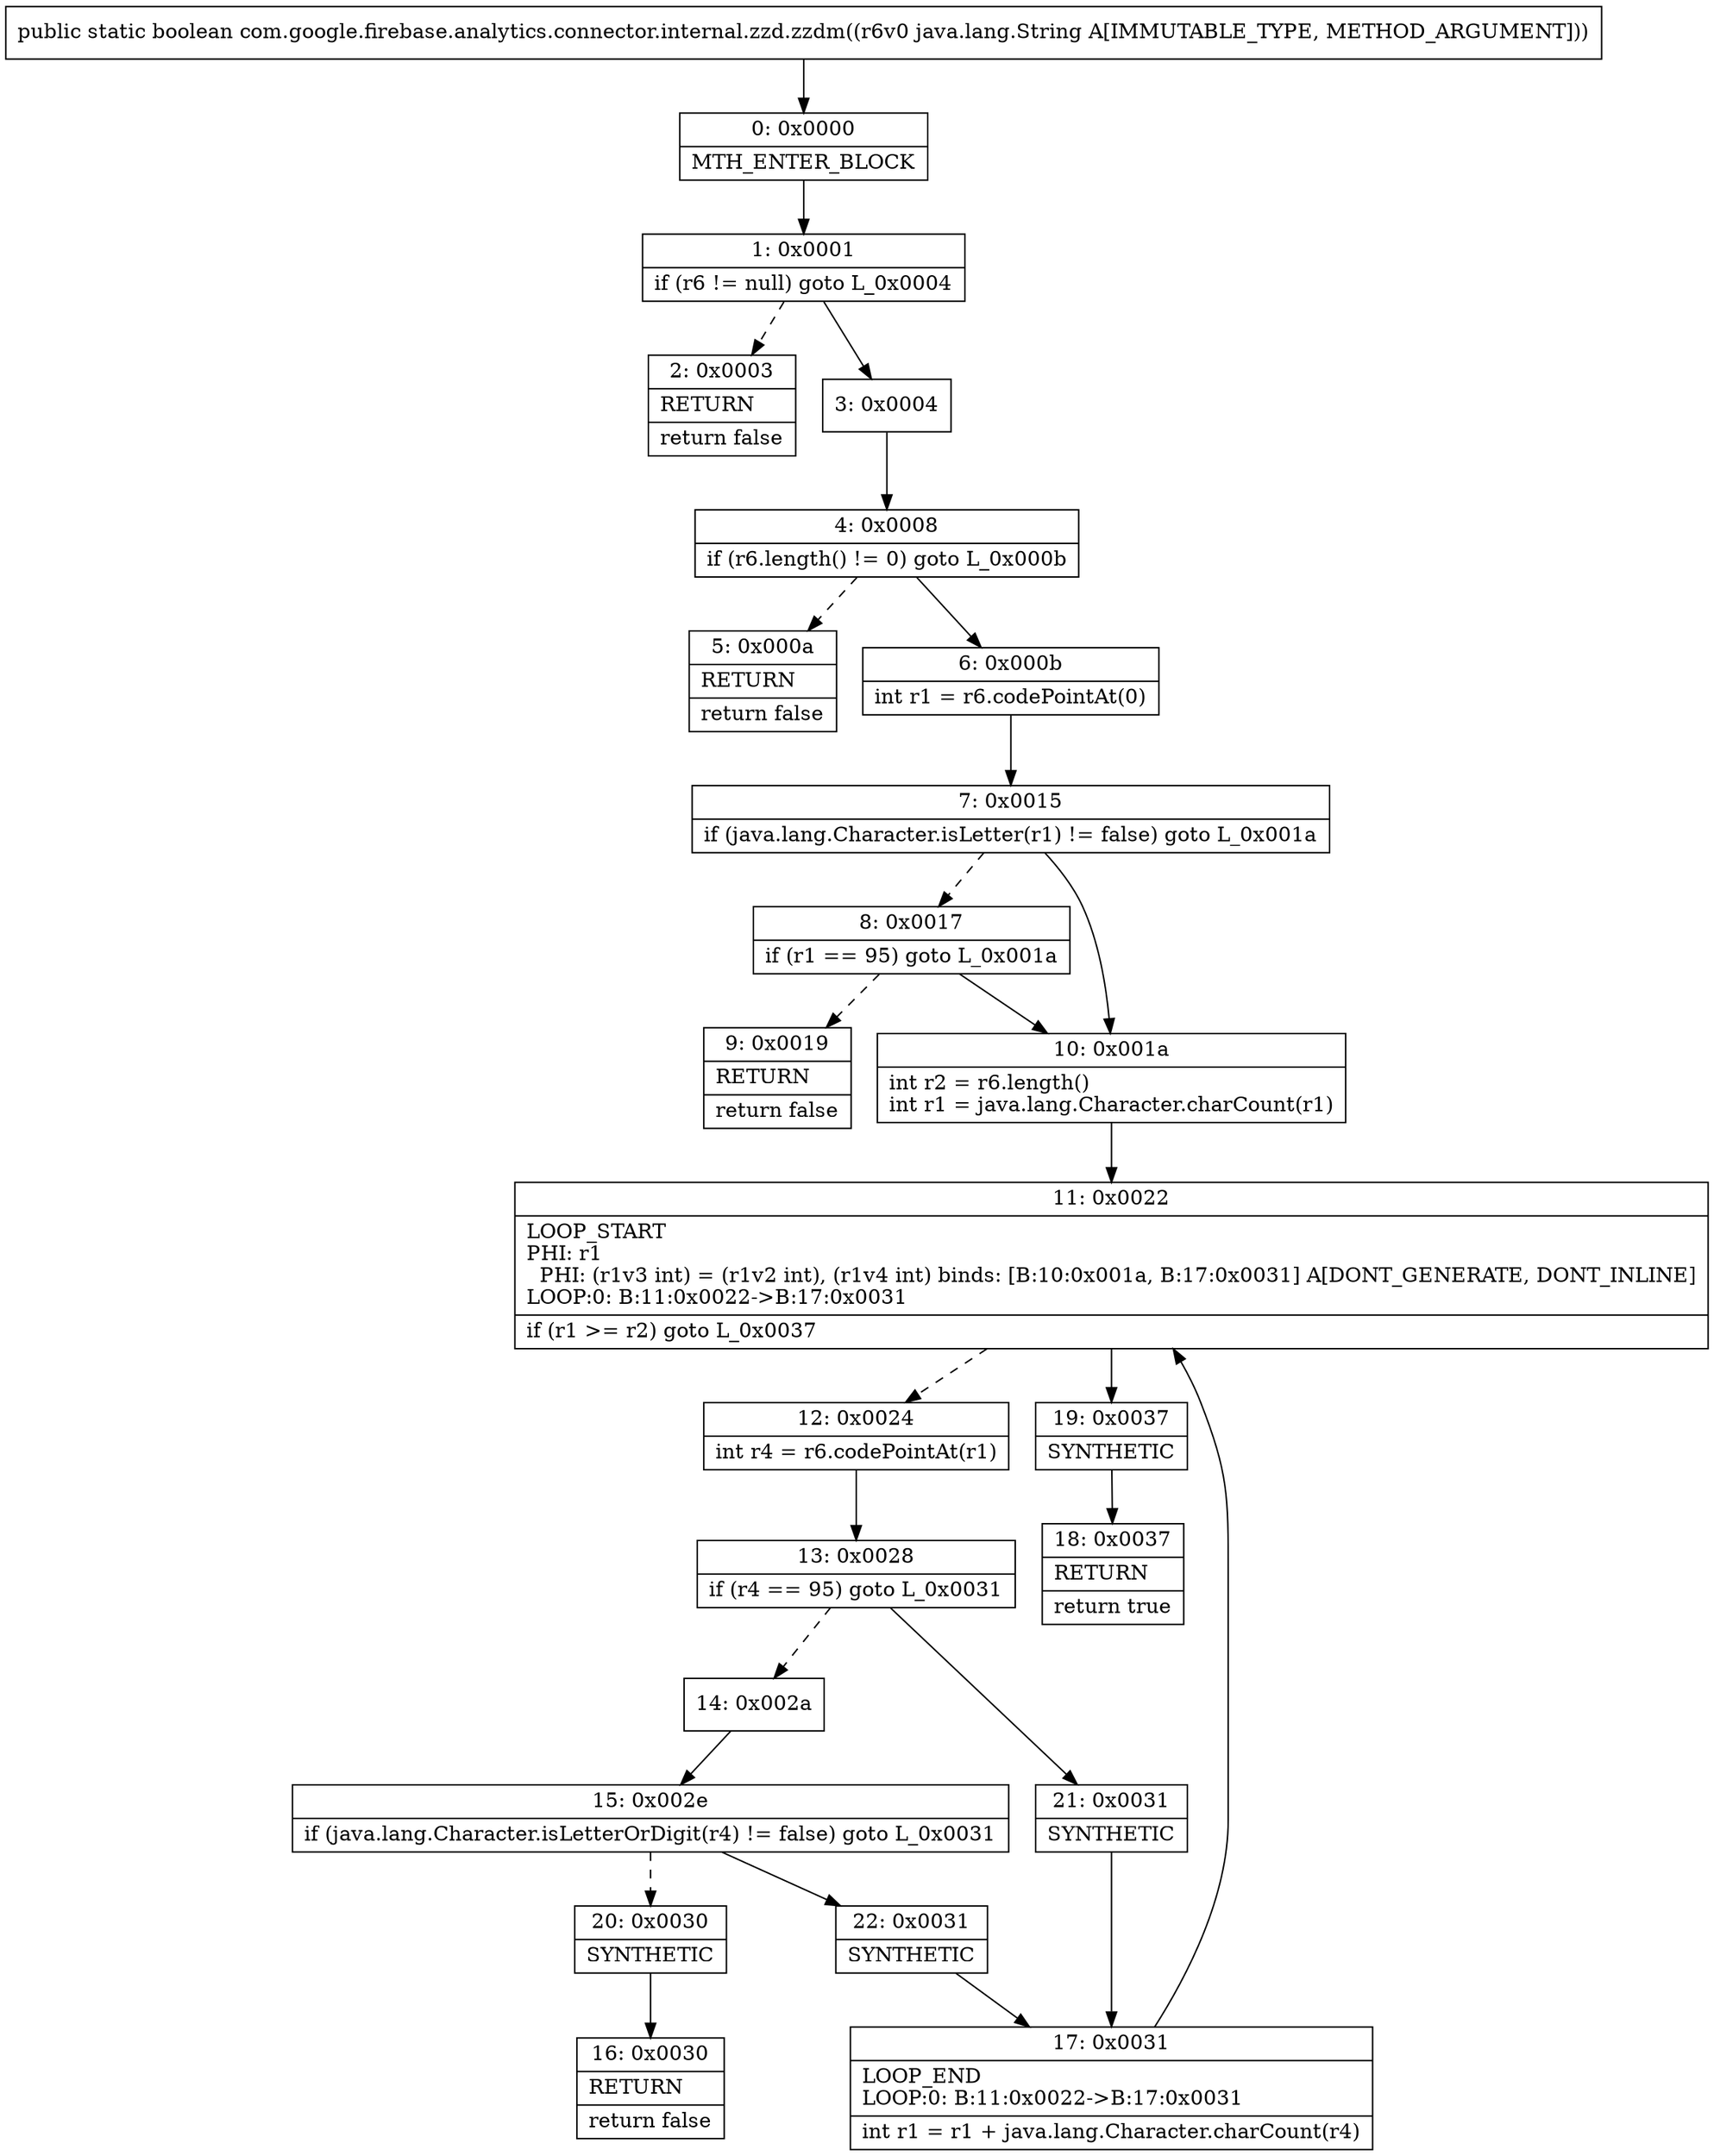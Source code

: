 digraph "CFG forcom.google.firebase.analytics.connector.internal.zzd.zzdm(Ljava\/lang\/String;)Z" {
Node_0 [shape=record,label="{0\:\ 0x0000|MTH_ENTER_BLOCK\l}"];
Node_1 [shape=record,label="{1\:\ 0x0001|if (r6 != null) goto L_0x0004\l}"];
Node_2 [shape=record,label="{2\:\ 0x0003|RETURN\l|return false\l}"];
Node_3 [shape=record,label="{3\:\ 0x0004}"];
Node_4 [shape=record,label="{4\:\ 0x0008|if (r6.length() != 0) goto L_0x000b\l}"];
Node_5 [shape=record,label="{5\:\ 0x000a|RETURN\l|return false\l}"];
Node_6 [shape=record,label="{6\:\ 0x000b|int r1 = r6.codePointAt(0)\l}"];
Node_7 [shape=record,label="{7\:\ 0x0015|if (java.lang.Character.isLetter(r1) != false) goto L_0x001a\l}"];
Node_8 [shape=record,label="{8\:\ 0x0017|if (r1 == 95) goto L_0x001a\l}"];
Node_9 [shape=record,label="{9\:\ 0x0019|RETURN\l|return false\l}"];
Node_10 [shape=record,label="{10\:\ 0x001a|int r2 = r6.length()\lint r1 = java.lang.Character.charCount(r1)\l}"];
Node_11 [shape=record,label="{11\:\ 0x0022|LOOP_START\lPHI: r1 \l  PHI: (r1v3 int) = (r1v2 int), (r1v4 int) binds: [B:10:0x001a, B:17:0x0031] A[DONT_GENERATE, DONT_INLINE]\lLOOP:0: B:11:0x0022\-\>B:17:0x0031\l|if (r1 \>= r2) goto L_0x0037\l}"];
Node_12 [shape=record,label="{12\:\ 0x0024|int r4 = r6.codePointAt(r1)\l}"];
Node_13 [shape=record,label="{13\:\ 0x0028|if (r4 == 95) goto L_0x0031\l}"];
Node_14 [shape=record,label="{14\:\ 0x002a}"];
Node_15 [shape=record,label="{15\:\ 0x002e|if (java.lang.Character.isLetterOrDigit(r4) != false) goto L_0x0031\l}"];
Node_16 [shape=record,label="{16\:\ 0x0030|RETURN\l|return false\l}"];
Node_17 [shape=record,label="{17\:\ 0x0031|LOOP_END\lLOOP:0: B:11:0x0022\-\>B:17:0x0031\l|int r1 = r1 + java.lang.Character.charCount(r4)\l}"];
Node_18 [shape=record,label="{18\:\ 0x0037|RETURN\l|return true\l}"];
Node_19 [shape=record,label="{19\:\ 0x0037|SYNTHETIC\l}"];
Node_20 [shape=record,label="{20\:\ 0x0030|SYNTHETIC\l}"];
Node_21 [shape=record,label="{21\:\ 0x0031|SYNTHETIC\l}"];
Node_22 [shape=record,label="{22\:\ 0x0031|SYNTHETIC\l}"];
MethodNode[shape=record,label="{public static boolean com.google.firebase.analytics.connector.internal.zzd.zzdm((r6v0 java.lang.String A[IMMUTABLE_TYPE, METHOD_ARGUMENT])) }"];
MethodNode -> Node_0;
Node_0 -> Node_1;
Node_1 -> Node_2[style=dashed];
Node_1 -> Node_3;
Node_3 -> Node_4;
Node_4 -> Node_5[style=dashed];
Node_4 -> Node_6;
Node_6 -> Node_7;
Node_7 -> Node_8[style=dashed];
Node_7 -> Node_10;
Node_8 -> Node_9[style=dashed];
Node_8 -> Node_10;
Node_10 -> Node_11;
Node_11 -> Node_12[style=dashed];
Node_11 -> Node_19;
Node_12 -> Node_13;
Node_13 -> Node_14[style=dashed];
Node_13 -> Node_21;
Node_14 -> Node_15;
Node_15 -> Node_20[style=dashed];
Node_15 -> Node_22;
Node_17 -> Node_11;
Node_19 -> Node_18;
Node_20 -> Node_16;
Node_21 -> Node_17;
Node_22 -> Node_17;
}

